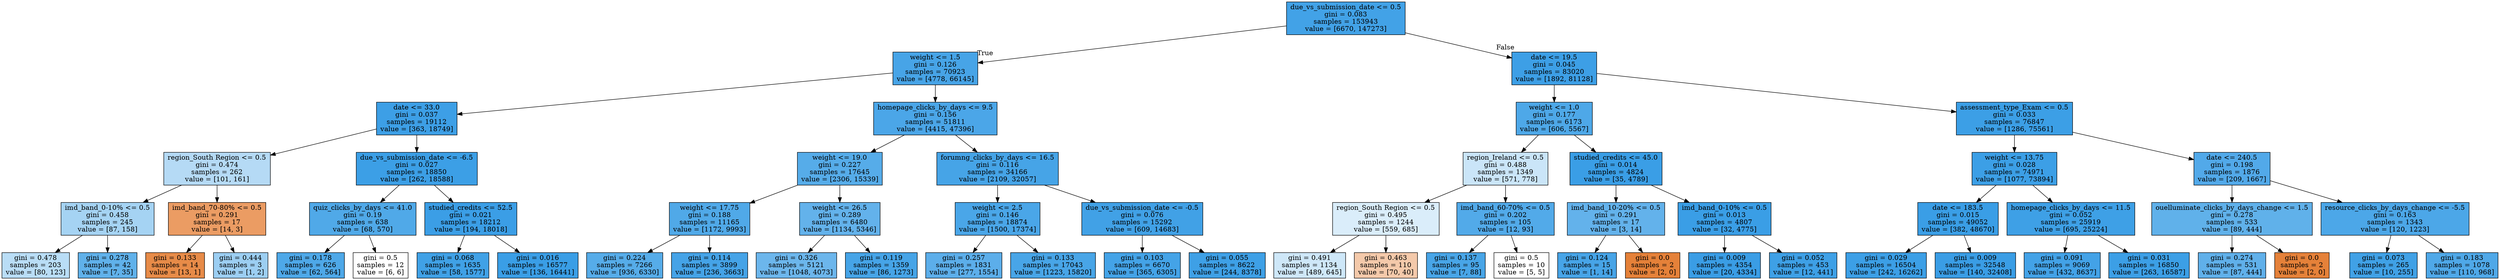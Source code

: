 digraph Tree {
node [shape=box, style="filled", color="black"] ;
0 [label="due_vs_submission_date <= 0.5\ngini = 0.083\nsamples = 153943\nvalue = [6670, 147273]", fillcolor="#399de5f3"] ;
1 [label="weight <= 1.5\ngini = 0.126\nsamples = 70923\nvalue = [4778, 66145]", fillcolor="#399de5ed"] ;
0 -> 1 [labeldistance=2.5, labelangle=45, headlabel="True"] ;
2 [label="date <= 33.0\ngini = 0.037\nsamples = 19112\nvalue = [363, 18749]", fillcolor="#399de5fa"] ;
1 -> 2 ;
3 [label="region_South Region <= 0.5\ngini = 0.474\nsamples = 262\nvalue = [101, 161]", fillcolor="#399de55f"] ;
2 -> 3 ;
4 [label="imd_band_0-10% <= 0.5\ngini = 0.458\nsamples = 245\nvalue = [87, 158]", fillcolor="#399de573"] ;
3 -> 4 ;
5 [label="gini = 0.478\nsamples = 203\nvalue = [80, 123]", fillcolor="#399de559"] ;
4 -> 5 ;
6 [label="gini = 0.278\nsamples = 42\nvalue = [7, 35]", fillcolor="#399de5cc"] ;
4 -> 6 ;
7 [label="imd_band_70-80% <= 0.5\ngini = 0.291\nsamples = 17\nvalue = [14, 3]", fillcolor="#e58139c8"] ;
3 -> 7 ;
8 [label="gini = 0.133\nsamples = 14\nvalue = [13, 1]", fillcolor="#e58139eb"] ;
7 -> 8 ;
9 [label="gini = 0.444\nsamples = 3\nvalue = [1, 2]", fillcolor="#399de57f"] ;
7 -> 9 ;
10 [label="due_vs_submission_date <= -6.5\ngini = 0.027\nsamples = 18850\nvalue = [262, 18588]", fillcolor="#399de5fb"] ;
2 -> 10 ;
11 [label="quiz_clicks_by_days <= 41.0\ngini = 0.19\nsamples = 638\nvalue = [68, 570]", fillcolor="#399de5e1"] ;
10 -> 11 ;
12 [label="gini = 0.178\nsamples = 626\nvalue = [62, 564]", fillcolor="#399de5e3"] ;
11 -> 12 ;
13 [label="gini = 0.5\nsamples = 12\nvalue = [6, 6]", fillcolor="#e5813900"] ;
11 -> 13 ;
14 [label="studied_credits <= 52.5\ngini = 0.021\nsamples = 18212\nvalue = [194, 18018]", fillcolor="#399de5fc"] ;
10 -> 14 ;
15 [label="gini = 0.068\nsamples = 1635\nvalue = [58, 1577]", fillcolor="#399de5f6"] ;
14 -> 15 ;
16 [label="gini = 0.016\nsamples = 16577\nvalue = [136, 16441]", fillcolor="#399de5fd"] ;
14 -> 16 ;
17 [label="homepage_clicks_by_days <= 9.5\ngini = 0.156\nsamples = 51811\nvalue = [4415, 47396]", fillcolor="#399de5e7"] ;
1 -> 17 ;
18 [label="weight <= 19.0\ngini = 0.227\nsamples = 17645\nvalue = [2306, 15339]", fillcolor="#399de5d9"] ;
17 -> 18 ;
19 [label="weight <= 17.75\ngini = 0.188\nsamples = 11165\nvalue = [1172, 9993]", fillcolor="#399de5e1"] ;
18 -> 19 ;
20 [label="gini = 0.224\nsamples = 7266\nvalue = [936, 6330]", fillcolor="#399de5d9"] ;
19 -> 20 ;
21 [label="gini = 0.114\nsamples = 3899\nvalue = [236, 3663]", fillcolor="#399de5ef"] ;
19 -> 21 ;
22 [label="weight <= 26.5\ngini = 0.289\nsamples = 6480\nvalue = [1134, 5346]", fillcolor="#399de5c9"] ;
18 -> 22 ;
23 [label="gini = 0.326\nsamples = 5121\nvalue = [1048, 4073]", fillcolor="#399de5bd"] ;
22 -> 23 ;
24 [label="gini = 0.119\nsamples = 1359\nvalue = [86, 1273]", fillcolor="#399de5ee"] ;
22 -> 24 ;
25 [label="forumng_clicks_by_days <= 16.5\ngini = 0.116\nsamples = 34166\nvalue = [2109, 32057]", fillcolor="#399de5ee"] ;
17 -> 25 ;
26 [label="weight <= 2.5\ngini = 0.146\nsamples = 18874\nvalue = [1500, 17374]", fillcolor="#399de5e9"] ;
25 -> 26 ;
27 [label="gini = 0.257\nsamples = 1831\nvalue = [277, 1554]", fillcolor="#399de5d2"] ;
26 -> 27 ;
28 [label="gini = 0.133\nsamples = 17043\nvalue = [1223, 15820]", fillcolor="#399de5eb"] ;
26 -> 28 ;
29 [label="due_vs_submission_date <= -0.5\ngini = 0.076\nsamples = 15292\nvalue = [609, 14683]", fillcolor="#399de5f4"] ;
25 -> 29 ;
30 [label="gini = 0.103\nsamples = 6670\nvalue = [365, 6305]", fillcolor="#399de5f0"] ;
29 -> 30 ;
31 [label="gini = 0.055\nsamples = 8622\nvalue = [244, 8378]", fillcolor="#399de5f8"] ;
29 -> 31 ;
32 [label="date <= 19.5\ngini = 0.045\nsamples = 83020\nvalue = [1892, 81128]", fillcolor="#399de5f9"] ;
0 -> 32 [labeldistance=2.5, labelangle=-45, headlabel="False"] ;
33 [label="weight <= 1.0\ngini = 0.177\nsamples = 6173\nvalue = [606, 5567]", fillcolor="#399de5e3"] ;
32 -> 33 ;
34 [label="region_Ireland <= 0.5\ngini = 0.488\nsamples = 1349\nvalue = [571, 778]", fillcolor="#399de544"] ;
33 -> 34 ;
35 [label="region_South Region <= 0.5\ngini = 0.495\nsamples = 1244\nvalue = [559, 685]", fillcolor="#399de52f"] ;
34 -> 35 ;
36 [label="gini = 0.491\nsamples = 1134\nvalue = [489, 645]", fillcolor="#399de53e"] ;
35 -> 36 ;
37 [label="gini = 0.463\nsamples = 110\nvalue = [70, 40]", fillcolor="#e581396d"] ;
35 -> 37 ;
38 [label="imd_band_60-70% <= 0.5\ngini = 0.202\nsamples = 105\nvalue = [12, 93]", fillcolor="#399de5de"] ;
34 -> 38 ;
39 [label="gini = 0.137\nsamples = 95\nvalue = [7, 88]", fillcolor="#399de5eb"] ;
38 -> 39 ;
40 [label="gini = 0.5\nsamples = 10\nvalue = [5, 5]", fillcolor="#e5813900"] ;
38 -> 40 ;
41 [label="studied_credits <= 45.0\ngini = 0.014\nsamples = 4824\nvalue = [35, 4789]", fillcolor="#399de5fd"] ;
33 -> 41 ;
42 [label="imd_band_10-20% <= 0.5\ngini = 0.291\nsamples = 17\nvalue = [3, 14]", fillcolor="#399de5c8"] ;
41 -> 42 ;
43 [label="gini = 0.124\nsamples = 15\nvalue = [1, 14]", fillcolor="#399de5ed"] ;
42 -> 43 ;
44 [label="gini = 0.0\nsamples = 2\nvalue = [2, 0]", fillcolor="#e58139ff"] ;
42 -> 44 ;
45 [label="imd_band_0-10% <= 0.5\ngini = 0.013\nsamples = 4807\nvalue = [32, 4775]", fillcolor="#399de5fd"] ;
41 -> 45 ;
46 [label="gini = 0.009\nsamples = 4354\nvalue = [20, 4334]", fillcolor="#399de5fe"] ;
45 -> 46 ;
47 [label="gini = 0.052\nsamples = 453\nvalue = [12, 441]", fillcolor="#399de5f8"] ;
45 -> 47 ;
48 [label="assessment_type_Exam <= 0.5\ngini = 0.033\nsamples = 76847\nvalue = [1286, 75561]", fillcolor="#399de5fb"] ;
32 -> 48 ;
49 [label="weight <= 13.75\ngini = 0.028\nsamples = 74971\nvalue = [1077, 73894]", fillcolor="#399de5fb"] ;
48 -> 49 ;
50 [label="date <= 183.5\ngini = 0.015\nsamples = 49052\nvalue = [382, 48670]", fillcolor="#399de5fd"] ;
49 -> 50 ;
51 [label="gini = 0.029\nsamples = 16504\nvalue = [242, 16262]", fillcolor="#399de5fb"] ;
50 -> 51 ;
52 [label="gini = 0.009\nsamples = 32548\nvalue = [140, 32408]", fillcolor="#399de5fe"] ;
50 -> 52 ;
53 [label="homepage_clicks_by_days <= 11.5\ngini = 0.052\nsamples = 25919\nvalue = [695, 25224]", fillcolor="#399de5f8"] ;
49 -> 53 ;
54 [label="gini = 0.091\nsamples = 9069\nvalue = [432, 8637]", fillcolor="#399de5f2"] ;
53 -> 54 ;
55 [label="gini = 0.031\nsamples = 16850\nvalue = [263, 16587]", fillcolor="#399de5fb"] ;
53 -> 55 ;
56 [label="date <= 240.5\ngini = 0.198\nsamples = 1876\nvalue = [209, 1667]", fillcolor="#399de5df"] ;
48 -> 56 ;
57 [label="ouelluminate_clicks_by_days_change <= 1.5\ngini = 0.278\nsamples = 533\nvalue = [89, 444]", fillcolor="#399de5cc"] ;
56 -> 57 ;
58 [label="gini = 0.274\nsamples = 531\nvalue = [87, 444]", fillcolor="#399de5cd"] ;
57 -> 58 ;
59 [label="gini = 0.0\nsamples = 2\nvalue = [2, 0]", fillcolor="#e58139ff"] ;
57 -> 59 ;
60 [label="resource_clicks_by_days_change <= -5.5\ngini = 0.163\nsamples = 1343\nvalue = [120, 1223]", fillcolor="#399de5e6"] ;
56 -> 60 ;
61 [label="gini = 0.073\nsamples = 265\nvalue = [10, 255]", fillcolor="#399de5f5"] ;
60 -> 61 ;
62 [label="gini = 0.183\nsamples = 1078\nvalue = [110, 968]", fillcolor="#399de5e2"] ;
60 -> 62 ;
}